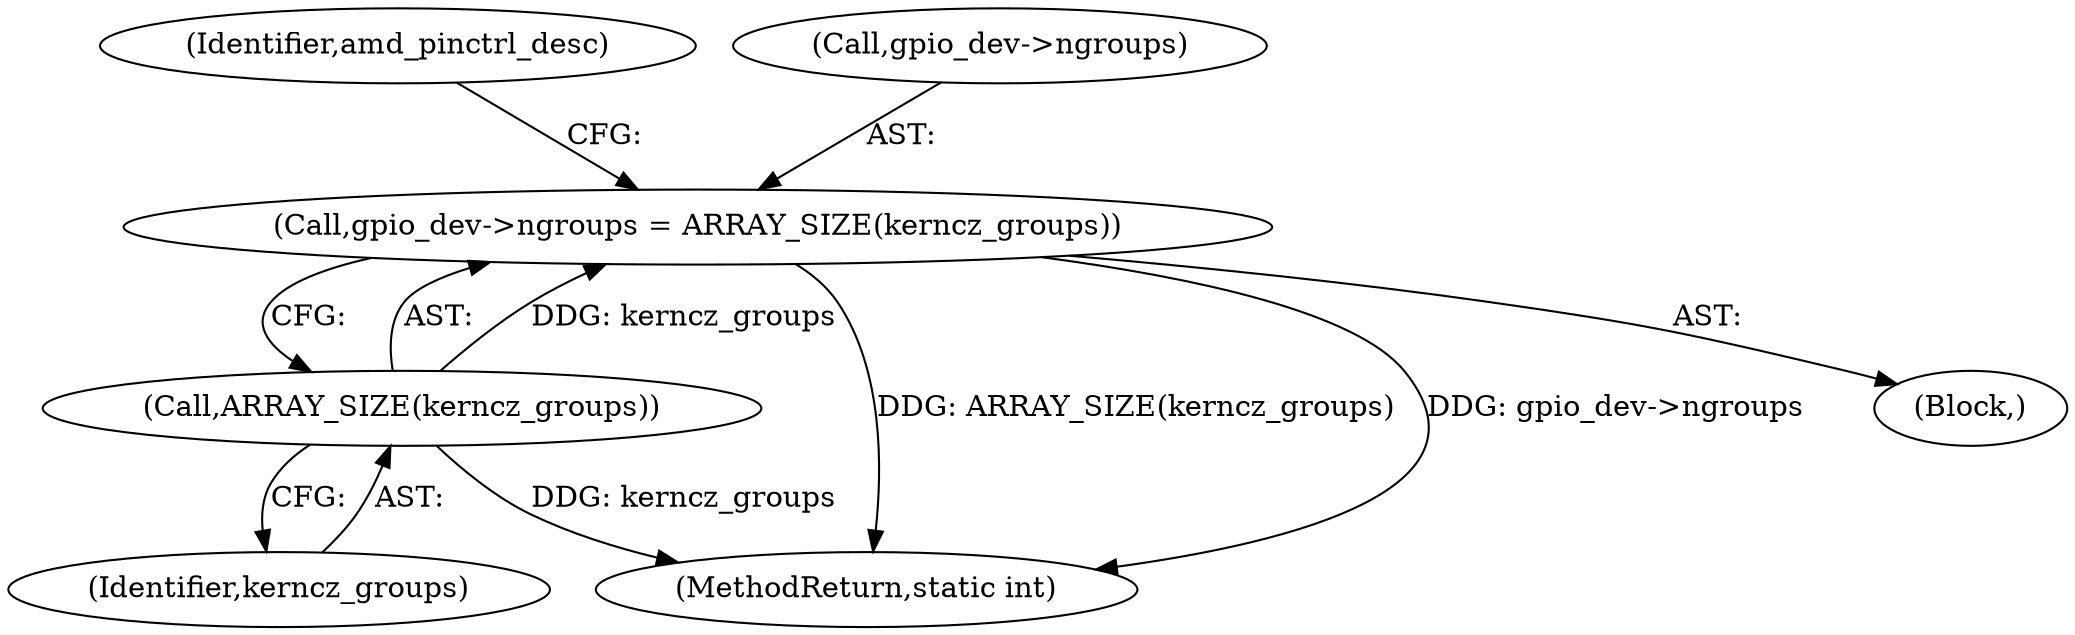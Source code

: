 digraph "0_linux_251e22abde21833b3d29577e4d8c7aaccd650eee@pointer" {
"1000294" [label="(Call,gpio_dev->ngroups = ARRAY_SIZE(kerncz_groups))"];
"1000298" [label="(Call,ARRAY_SIZE(kerncz_groups))"];
"1000299" [label="(Identifier,kerncz_groups)"];
"1000433" [label="(MethodReturn,static int)"];
"1000302" [label="(Identifier,amd_pinctrl_desc)"];
"1000294" [label="(Call,gpio_dev->ngroups = ARRAY_SIZE(kerncz_groups))"];
"1000295" [label="(Call,gpio_dev->ngroups)"];
"1000102" [label="(Block,)"];
"1000298" [label="(Call,ARRAY_SIZE(kerncz_groups))"];
"1000294" -> "1000102"  [label="AST: "];
"1000294" -> "1000298"  [label="CFG: "];
"1000295" -> "1000294"  [label="AST: "];
"1000298" -> "1000294"  [label="AST: "];
"1000302" -> "1000294"  [label="CFG: "];
"1000294" -> "1000433"  [label="DDG: ARRAY_SIZE(kerncz_groups)"];
"1000294" -> "1000433"  [label="DDG: gpio_dev->ngroups"];
"1000298" -> "1000294"  [label="DDG: kerncz_groups"];
"1000298" -> "1000299"  [label="CFG: "];
"1000299" -> "1000298"  [label="AST: "];
"1000298" -> "1000433"  [label="DDG: kerncz_groups"];
}
